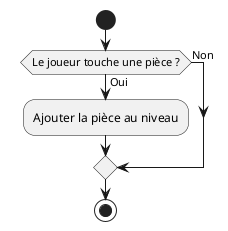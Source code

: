 @startuml sub-pieces

start
if (Le joueur touche une pièce ?) then (Oui)
  :Ajouter la pièce au niveau;
else (Non)
endif
stop

@enduml
